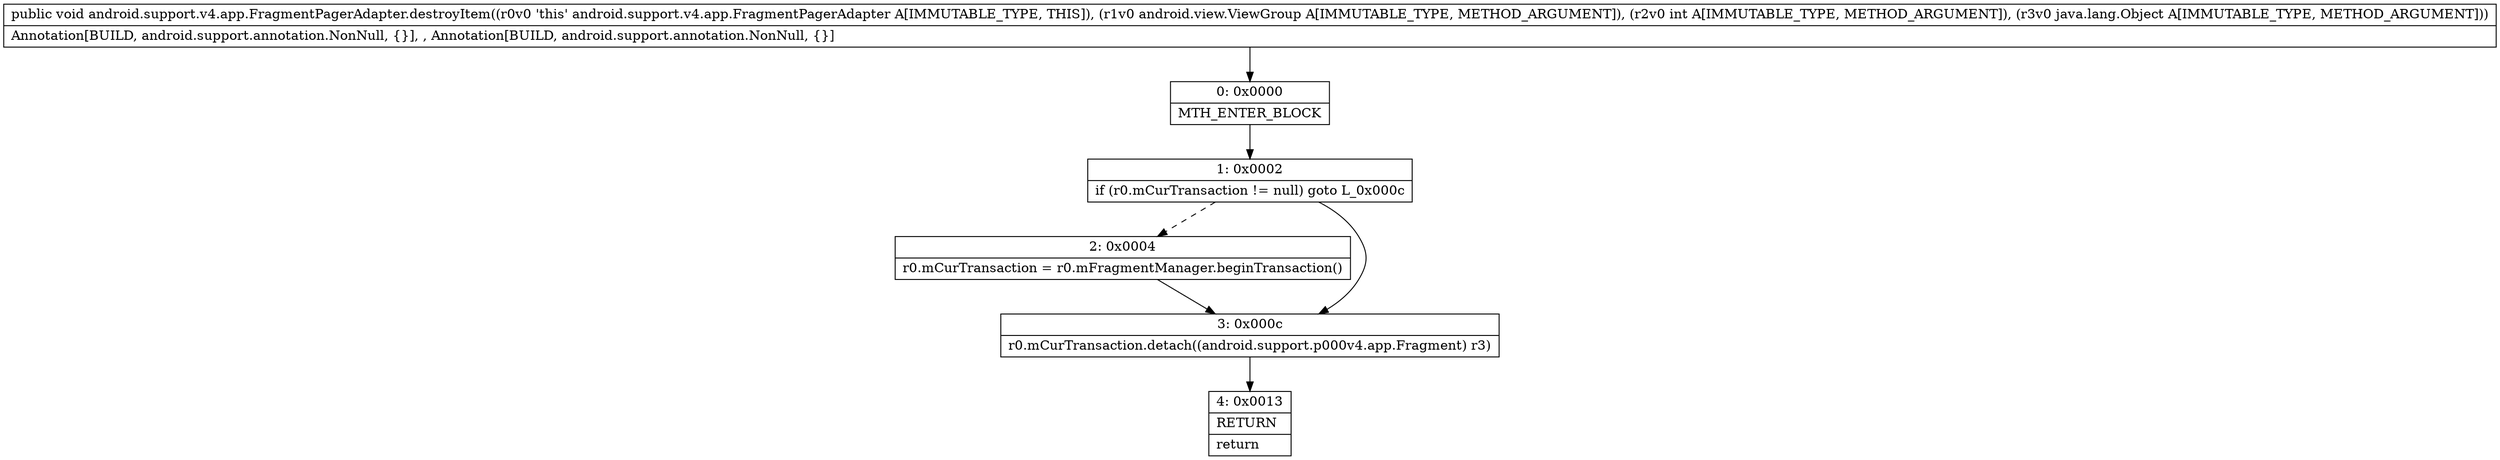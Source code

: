 digraph "CFG forandroid.support.v4.app.FragmentPagerAdapter.destroyItem(Landroid\/view\/ViewGroup;ILjava\/lang\/Object;)V" {
Node_0 [shape=record,label="{0\:\ 0x0000|MTH_ENTER_BLOCK\l}"];
Node_1 [shape=record,label="{1\:\ 0x0002|if (r0.mCurTransaction != null) goto L_0x000c\l}"];
Node_2 [shape=record,label="{2\:\ 0x0004|r0.mCurTransaction = r0.mFragmentManager.beginTransaction()\l}"];
Node_3 [shape=record,label="{3\:\ 0x000c|r0.mCurTransaction.detach((android.support.p000v4.app.Fragment) r3)\l}"];
Node_4 [shape=record,label="{4\:\ 0x0013|RETURN\l|return\l}"];
MethodNode[shape=record,label="{public void android.support.v4.app.FragmentPagerAdapter.destroyItem((r0v0 'this' android.support.v4.app.FragmentPagerAdapter A[IMMUTABLE_TYPE, THIS]), (r1v0 android.view.ViewGroup A[IMMUTABLE_TYPE, METHOD_ARGUMENT]), (r2v0 int A[IMMUTABLE_TYPE, METHOD_ARGUMENT]), (r3v0 java.lang.Object A[IMMUTABLE_TYPE, METHOD_ARGUMENT]))  | Annotation[BUILD, android.support.annotation.NonNull, \{\}], , Annotation[BUILD, android.support.annotation.NonNull, \{\}]\l}"];
MethodNode -> Node_0;
Node_0 -> Node_1;
Node_1 -> Node_2[style=dashed];
Node_1 -> Node_3;
Node_2 -> Node_3;
Node_3 -> Node_4;
}

